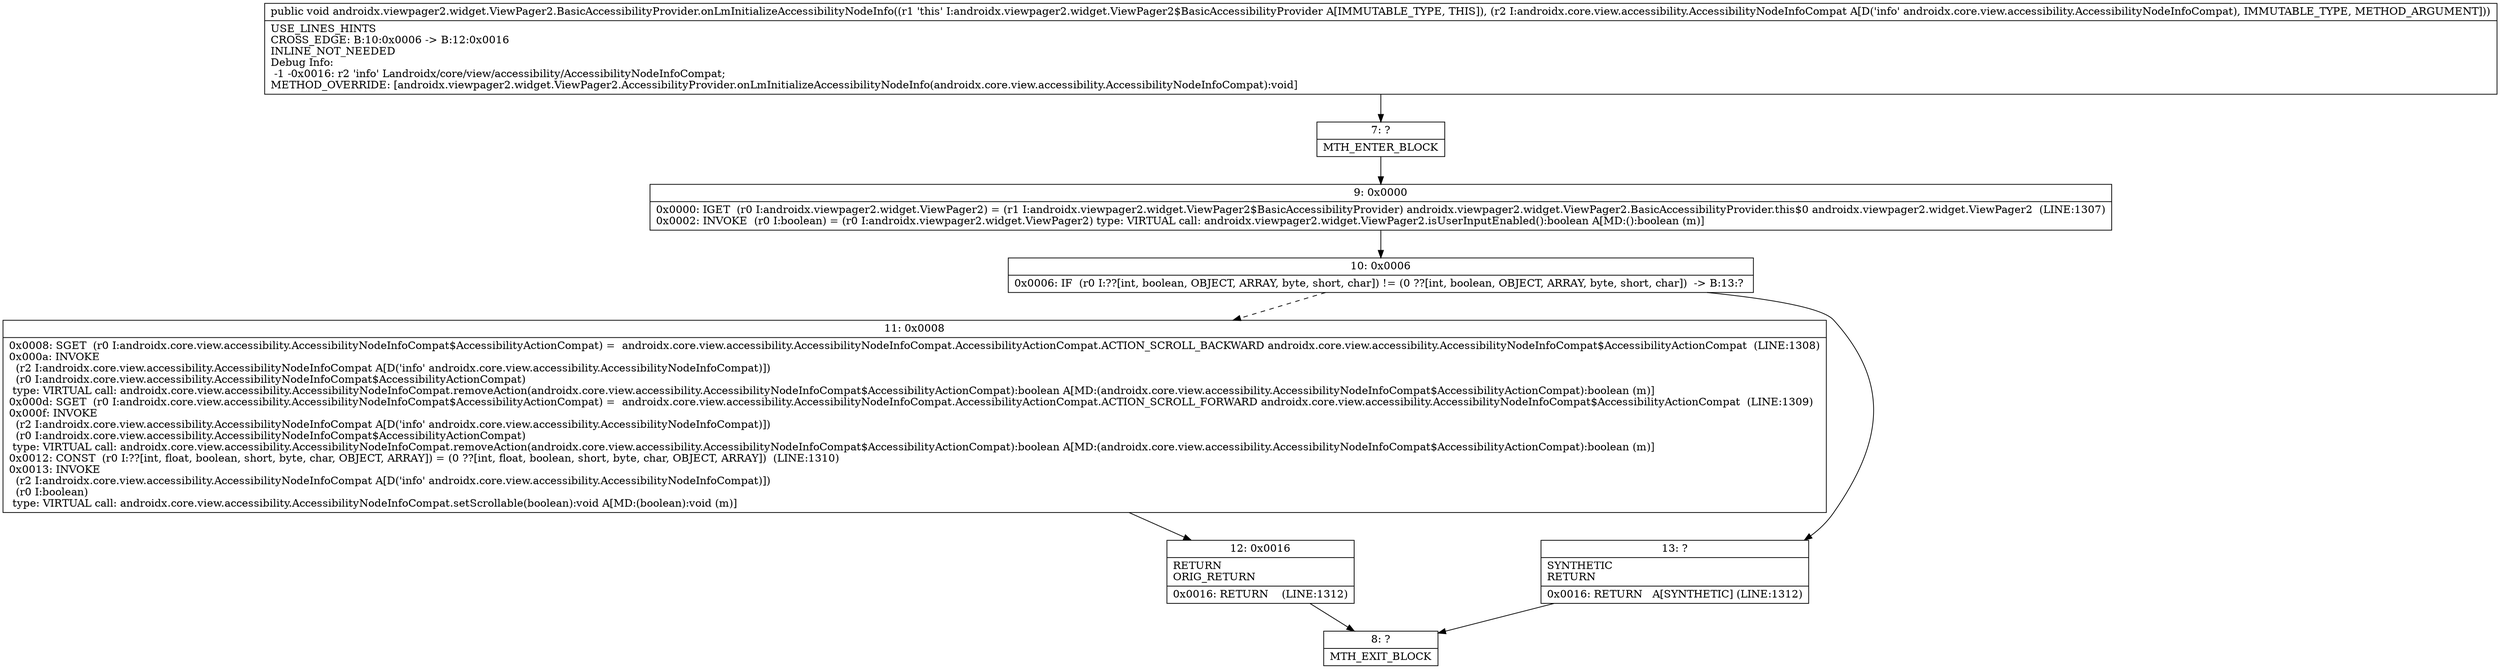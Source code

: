 digraph "CFG forandroidx.viewpager2.widget.ViewPager2.BasicAccessibilityProvider.onLmInitializeAccessibilityNodeInfo(Landroidx\/core\/view\/accessibility\/AccessibilityNodeInfoCompat;)V" {
Node_7 [shape=record,label="{7\:\ ?|MTH_ENTER_BLOCK\l}"];
Node_9 [shape=record,label="{9\:\ 0x0000|0x0000: IGET  (r0 I:androidx.viewpager2.widget.ViewPager2) = (r1 I:androidx.viewpager2.widget.ViewPager2$BasicAccessibilityProvider) androidx.viewpager2.widget.ViewPager2.BasicAccessibilityProvider.this$0 androidx.viewpager2.widget.ViewPager2  (LINE:1307)\l0x0002: INVOKE  (r0 I:boolean) = (r0 I:androidx.viewpager2.widget.ViewPager2) type: VIRTUAL call: androidx.viewpager2.widget.ViewPager2.isUserInputEnabled():boolean A[MD:():boolean (m)]\l}"];
Node_10 [shape=record,label="{10\:\ 0x0006|0x0006: IF  (r0 I:??[int, boolean, OBJECT, ARRAY, byte, short, char]) != (0 ??[int, boolean, OBJECT, ARRAY, byte, short, char])  \-\> B:13:? \l}"];
Node_11 [shape=record,label="{11\:\ 0x0008|0x0008: SGET  (r0 I:androidx.core.view.accessibility.AccessibilityNodeInfoCompat$AccessibilityActionCompat) =  androidx.core.view.accessibility.AccessibilityNodeInfoCompat.AccessibilityActionCompat.ACTION_SCROLL_BACKWARD androidx.core.view.accessibility.AccessibilityNodeInfoCompat$AccessibilityActionCompat  (LINE:1308)\l0x000a: INVOKE  \l  (r2 I:androidx.core.view.accessibility.AccessibilityNodeInfoCompat A[D('info' androidx.core.view.accessibility.AccessibilityNodeInfoCompat)])\l  (r0 I:androidx.core.view.accessibility.AccessibilityNodeInfoCompat$AccessibilityActionCompat)\l type: VIRTUAL call: androidx.core.view.accessibility.AccessibilityNodeInfoCompat.removeAction(androidx.core.view.accessibility.AccessibilityNodeInfoCompat$AccessibilityActionCompat):boolean A[MD:(androidx.core.view.accessibility.AccessibilityNodeInfoCompat$AccessibilityActionCompat):boolean (m)]\l0x000d: SGET  (r0 I:androidx.core.view.accessibility.AccessibilityNodeInfoCompat$AccessibilityActionCompat) =  androidx.core.view.accessibility.AccessibilityNodeInfoCompat.AccessibilityActionCompat.ACTION_SCROLL_FORWARD androidx.core.view.accessibility.AccessibilityNodeInfoCompat$AccessibilityActionCompat  (LINE:1309)\l0x000f: INVOKE  \l  (r2 I:androidx.core.view.accessibility.AccessibilityNodeInfoCompat A[D('info' androidx.core.view.accessibility.AccessibilityNodeInfoCompat)])\l  (r0 I:androidx.core.view.accessibility.AccessibilityNodeInfoCompat$AccessibilityActionCompat)\l type: VIRTUAL call: androidx.core.view.accessibility.AccessibilityNodeInfoCompat.removeAction(androidx.core.view.accessibility.AccessibilityNodeInfoCompat$AccessibilityActionCompat):boolean A[MD:(androidx.core.view.accessibility.AccessibilityNodeInfoCompat$AccessibilityActionCompat):boolean (m)]\l0x0012: CONST  (r0 I:??[int, float, boolean, short, byte, char, OBJECT, ARRAY]) = (0 ??[int, float, boolean, short, byte, char, OBJECT, ARRAY])  (LINE:1310)\l0x0013: INVOKE  \l  (r2 I:androidx.core.view.accessibility.AccessibilityNodeInfoCompat A[D('info' androidx.core.view.accessibility.AccessibilityNodeInfoCompat)])\l  (r0 I:boolean)\l type: VIRTUAL call: androidx.core.view.accessibility.AccessibilityNodeInfoCompat.setScrollable(boolean):void A[MD:(boolean):void (m)]\l}"];
Node_12 [shape=record,label="{12\:\ 0x0016|RETURN\lORIG_RETURN\l|0x0016: RETURN    (LINE:1312)\l}"];
Node_8 [shape=record,label="{8\:\ ?|MTH_EXIT_BLOCK\l}"];
Node_13 [shape=record,label="{13\:\ ?|SYNTHETIC\lRETURN\l|0x0016: RETURN   A[SYNTHETIC] (LINE:1312)\l}"];
MethodNode[shape=record,label="{public void androidx.viewpager2.widget.ViewPager2.BasicAccessibilityProvider.onLmInitializeAccessibilityNodeInfo((r1 'this' I:androidx.viewpager2.widget.ViewPager2$BasicAccessibilityProvider A[IMMUTABLE_TYPE, THIS]), (r2 I:androidx.core.view.accessibility.AccessibilityNodeInfoCompat A[D('info' androidx.core.view.accessibility.AccessibilityNodeInfoCompat), IMMUTABLE_TYPE, METHOD_ARGUMENT]))  | USE_LINES_HINTS\lCROSS_EDGE: B:10:0x0006 \-\> B:12:0x0016\lINLINE_NOT_NEEDED\lDebug Info:\l  \-1 \-0x0016: r2 'info' Landroidx\/core\/view\/accessibility\/AccessibilityNodeInfoCompat;\lMETHOD_OVERRIDE: [androidx.viewpager2.widget.ViewPager2.AccessibilityProvider.onLmInitializeAccessibilityNodeInfo(androidx.core.view.accessibility.AccessibilityNodeInfoCompat):void]\l}"];
MethodNode -> Node_7;Node_7 -> Node_9;
Node_9 -> Node_10;
Node_10 -> Node_11[style=dashed];
Node_10 -> Node_13;
Node_11 -> Node_12;
Node_12 -> Node_8;
Node_13 -> Node_8;
}


